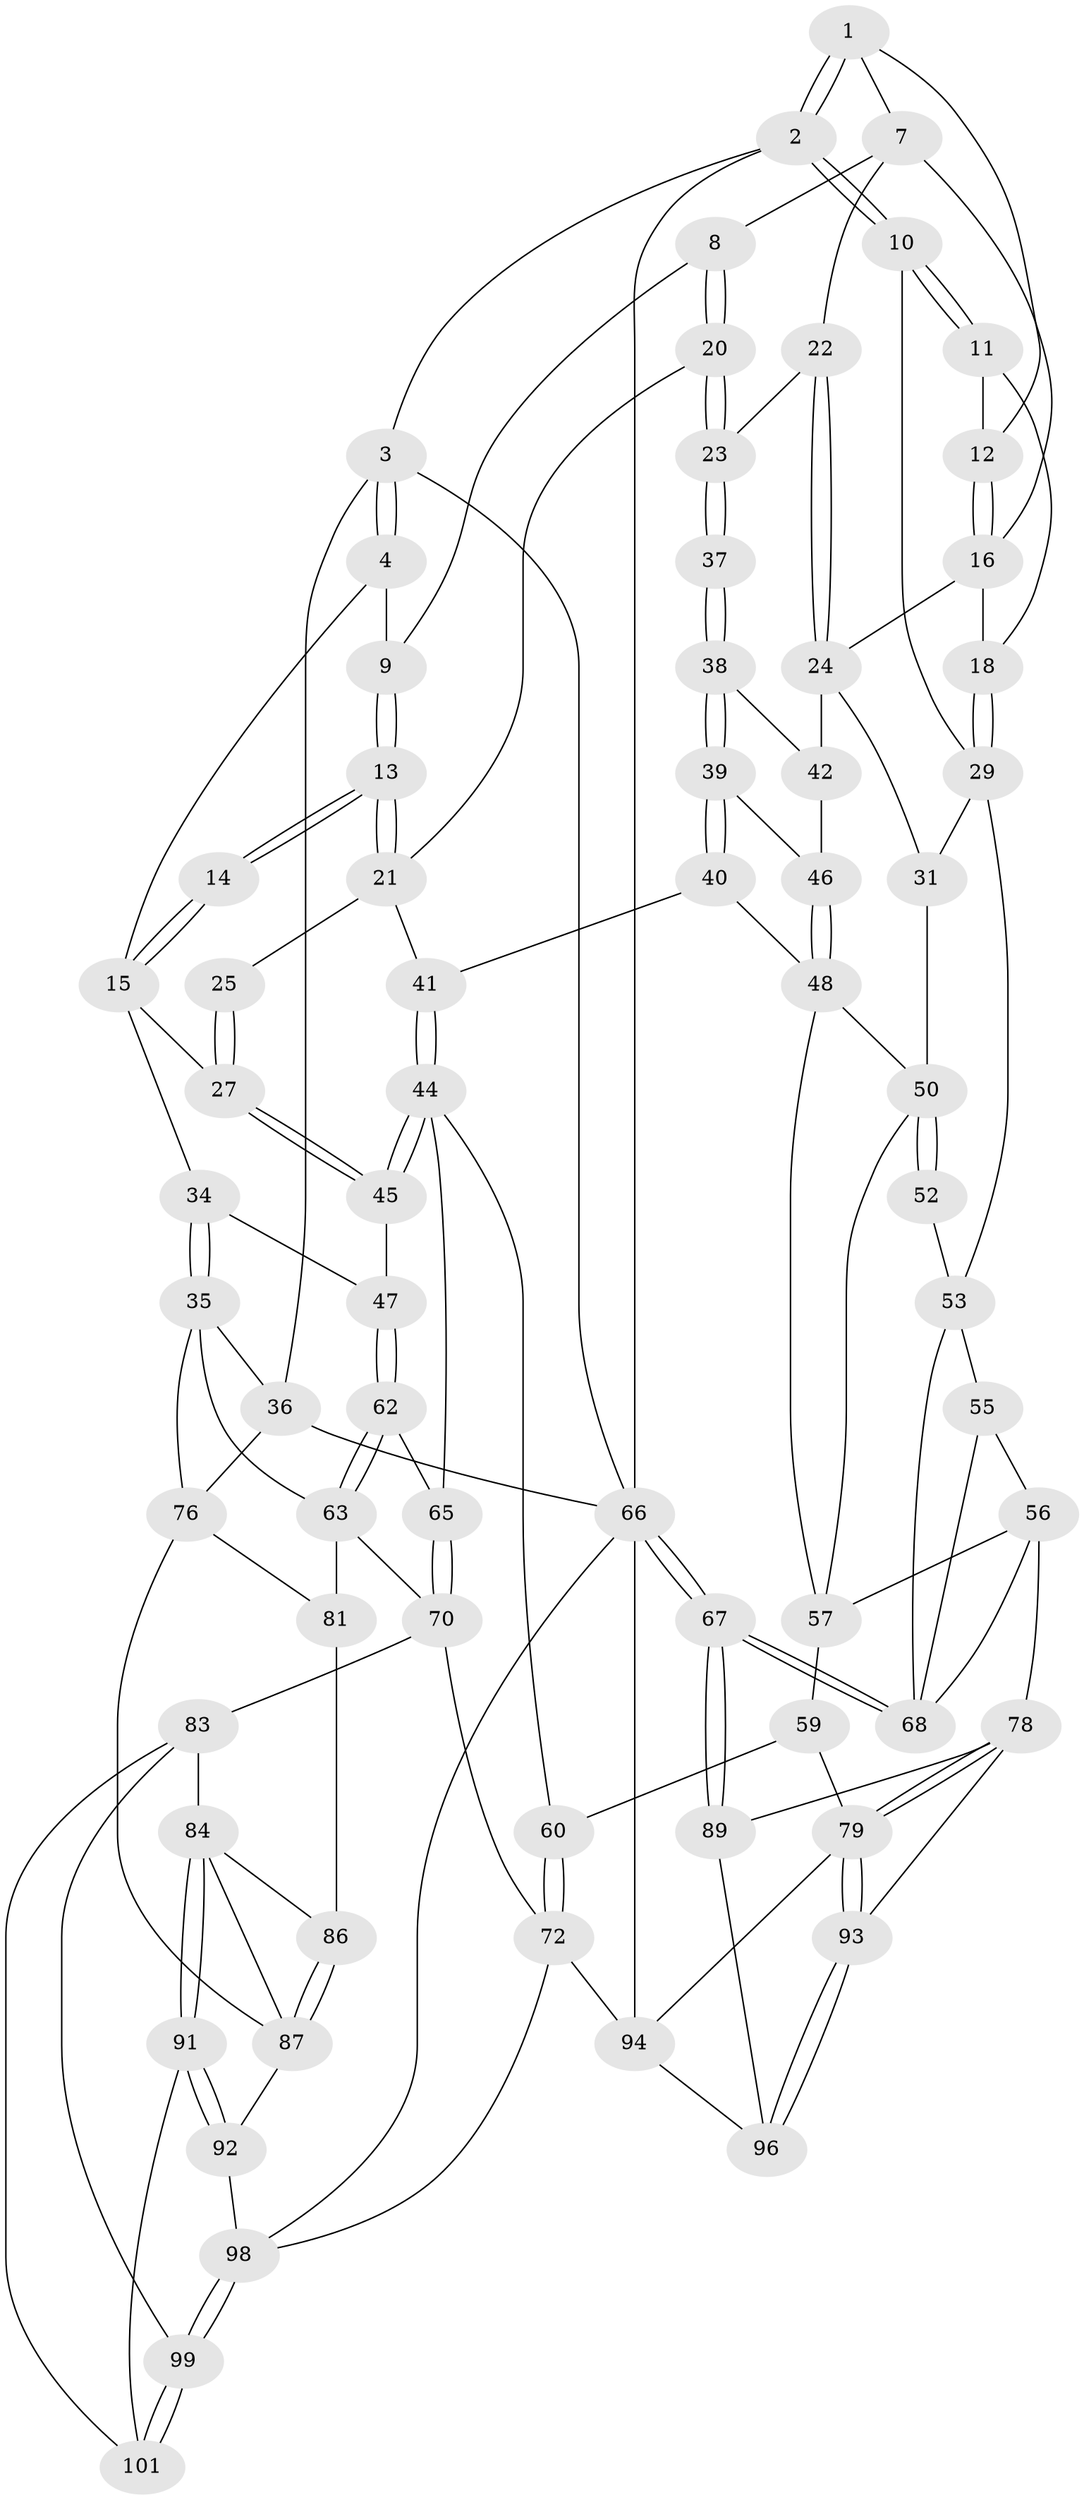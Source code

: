 // Generated by graph-tools (version 1.1) at 2025/24/03/03/25 07:24:34]
// undirected, 71 vertices, 159 edges
graph export_dot {
graph [start="1"]
  node [color=gray90,style=filled];
  1 [pos="+0.9229641695139794+0",super="+6"];
  2 [pos="+1+0"];
  3 [pos="+0+0"];
  4 [pos="+0.03548071233816008+0",super="+5"];
  7 [pos="+0.761295297384467+0.06885794942133941",super="+17"];
  8 [pos="+0.7081994853340858+0.08562048220626667"];
  9 [pos="+0.6008694673772239+0.04939246699707354"];
  10 [pos="+1+0.19500275328844213"];
  11 [pos="+0.9480804313062682+0.11808830189318852"];
  12 [pos="+0.8962115748131273+0.04805908035541278"];
  13 [pos="+0.5379449447986323+0.1770395798402479"];
  14 [pos="+0.3229195167055485+0.06032038257766556"];
  15 [pos="+0.04559909612532379+0",super="+28"];
  16 [pos="+0.8777198493001791+0.1483523551630952",super="+19"];
  18 [pos="+0.9547662535191669+0.22451117111501623"];
  20 [pos="+0.6501900496020945+0.21313816854353168"];
  21 [pos="+0.5432287137627206+0.18815638749880073",super="+26"];
  22 [pos="+0.7884877137059548+0.19253169819955773"];
  23 [pos="+0.6693599090860317+0.2271931228663779"];
  24 [pos="+0.8580219317315697+0.3118023233496717",super="+33"];
  25 [pos="+0.35898393508888027+0.23343746990458308"];
  27 [pos="+0.3338448038102272+0.33275779682673345"];
  29 [pos="+1+0.2222373904397333",super="+30"];
  31 [pos="+1+0.3328896393580257",super="+32"];
  34 [pos="+0.13856411928315712+0.4165378278875058"];
  35 [pos="+0.0072266365762108245+0.45764480706774646",super="+64"];
  36 [pos="+0+0.4494338445090946",super="+74"];
  37 [pos="+0.673733128555873+0.24576511677702476"];
  38 [pos="+0.636888972379032+0.3472127782026586",super="+43"];
  39 [pos="+0.6279577107970349+0.36370270132608523"];
  40 [pos="+0.5452131593951246+0.39213495245642643"];
  41 [pos="+0.4958333921375473+0.3721606654069496"];
  42 [pos="+0.7554515417417764+0.33170694988007804"];
  44 [pos="+0.41596838605961955+0.4172558277471595",super="+61"];
  45 [pos="+0.38386386625993413+0.38782959335430384"];
  46 [pos="+0.6885343068541168+0.3927333719587228"];
  47 [pos="+0.1446978434975692+0.4224207333335531"];
  48 [pos="+0.6923783214290552+0.4034691300367222",super="+49"];
  50 [pos="+0.8597424188839902+0.39356154388581427",super="+51"];
  52 [pos="+0.9312969466787914+0.4214547525511754"];
  53 [pos="+1+0.4402074135133415",super="+54"];
  55 [pos="+0.9570339764711058+0.5674043244324082"];
  56 [pos="+0.8385950100400887+0.5758326429470151",super="+77"];
  57 [pos="+0.8107953032374421+0.5559417752217478",super="+58"];
  59 [pos="+0.5721496339443325+0.7125481334310385"];
  60 [pos="+0.5219560297977314+0.7172035517166534"];
  62 [pos="+0.18697200385665091+0.46983869569999887"];
  63 [pos="+0.13815887737531343+0.6812938860640214",super="+71"];
  65 [pos="+0.3131620249452857+0.521668098584725"];
  66 [pos="+1+1",super="+75"];
  67 [pos="+1+0.9103067092037894"];
  68 [pos="+1+0.7995393962915437",super="+69"];
  70 [pos="+0.23129878107607346+0.6671730084089262",super="+73"];
  72 [pos="+0.4819668416475384+0.7505953749166582",super="+95"];
  76 [pos="+0+0.7907352563184861",super="+82"];
  78 [pos="+0.8437828520917143+0.773242587206673",super="+90"];
  79 [pos="+0.6813465377438432+0.793223129824455",super="+80"];
  81 [pos="+0.17520105728902402+0.7501216801119946"];
  83 [pos="+0.426900444720157+0.7918340591581123",super="+100"];
  84 [pos="+0.2646225376378062+0.8281144213085032",super="+85"];
  86 [pos="+0.17528306728032747+0.7502646682574793"];
  87 [pos="+0.14686898580111765+0.9190678639303891",super="+88"];
  89 [pos="+0.8957501367101701+0.8967990210549617"];
  91 [pos="+0.26304264898764246+0.9260418195218427"];
  92 [pos="+0.15965284910064603+0.9723111019836078"];
  93 [pos="+0.7436076238968716+0.8925744381788926"];
  94 [pos="+0.613457286511498+1",super="+97"];
  96 [pos="+0.7828586169247057+1"];
  98 [pos="+0.4104596499806903+1",super="+102"];
  99 [pos="+0.3875662451102386+1"];
  101 [pos="+0.2709158046090296+0.9293114214118937"];
  1 -- 2;
  1 -- 2;
  1 -- 12;
  1 -- 7;
  2 -- 3;
  2 -- 10;
  2 -- 10;
  2 -- 66;
  3 -- 4;
  3 -- 4;
  3 -- 36;
  3 -- 66;
  4 -- 15;
  4 -- 9;
  7 -- 8;
  7 -- 16;
  7 -- 22;
  8 -- 9;
  8 -- 20;
  8 -- 20;
  9 -- 13;
  9 -- 13;
  10 -- 11;
  10 -- 11;
  10 -- 29;
  11 -- 12;
  11 -- 18;
  12 -- 16;
  12 -- 16;
  13 -- 14;
  13 -- 14;
  13 -- 21;
  13 -- 21;
  14 -- 15;
  14 -- 15;
  15 -- 34;
  15 -- 27;
  16 -- 24;
  16 -- 18;
  18 -- 29;
  18 -- 29;
  20 -- 21;
  20 -- 23;
  20 -- 23;
  21 -- 25;
  21 -- 41;
  22 -- 23;
  22 -- 24;
  22 -- 24;
  23 -- 37;
  23 -- 37;
  24 -- 42;
  24 -- 31;
  25 -- 27;
  25 -- 27;
  27 -- 45;
  27 -- 45;
  29 -- 53;
  29 -- 31;
  31 -- 50;
  34 -- 35;
  34 -- 35;
  34 -- 47;
  35 -- 36;
  35 -- 76;
  35 -- 63;
  36 -- 66;
  36 -- 76;
  37 -- 38 [weight=2];
  37 -- 38;
  38 -- 39;
  38 -- 39;
  38 -- 42;
  39 -- 40;
  39 -- 40;
  39 -- 46;
  40 -- 41;
  40 -- 48;
  41 -- 44;
  41 -- 44;
  42 -- 46;
  44 -- 45;
  44 -- 45;
  44 -- 65;
  44 -- 60;
  45 -- 47;
  46 -- 48;
  46 -- 48;
  47 -- 62;
  47 -- 62;
  48 -- 50;
  48 -- 57;
  50 -- 52;
  50 -- 52;
  50 -- 57;
  52 -- 53;
  53 -- 68;
  53 -- 55;
  55 -- 56;
  55 -- 68;
  56 -- 57;
  56 -- 68;
  56 -- 78;
  57 -- 59;
  59 -- 60;
  59 -- 79;
  60 -- 72;
  60 -- 72;
  62 -- 63;
  62 -- 63;
  62 -- 65;
  63 -- 81;
  63 -- 70;
  65 -- 70;
  65 -- 70;
  66 -- 67;
  66 -- 67;
  66 -- 94;
  66 -- 98;
  67 -- 68;
  67 -- 68;
  67 -- 89;
  67 -- 89;
  70 -- 72;
  70 -- 83;
  72 -- 98;
  72 -- 94;
  76 -- 81;
  76 -- 87;
  78 -- 79;
  78 -- 79;
  78 -- 89;
  78 -- 93;
  79 -- 93;
  79 -- 93;
  79 -- 94;
  81 -- 86;
  83 -- 84;
  83 -- 99;
  83 -- 101;
  84 -- 91;
  84 -- 91;
  84 -- 86;
  84 -- 87;
  86 -- 87;
  86 -- 87;
  87 -- 92;
  89 -- 96;
  91 -- 92;
  91 -- 92;
  91 -- 101;
  92 -- 98;
  93 -- 96;
  93 -- 96;
  94 -- 96;
  98 -- 99;
  98 -- 99;
  99 -- 101;
  99 -- 101;
}
